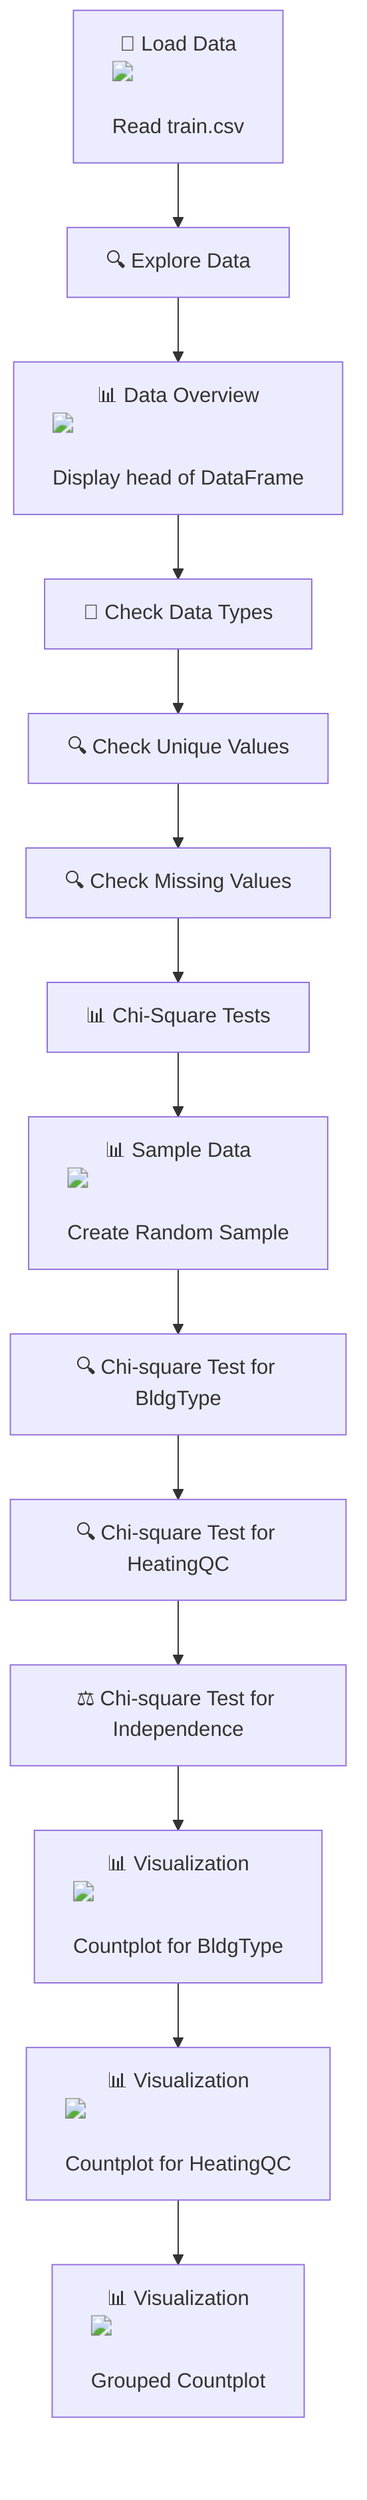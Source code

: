flowchart TD
    A["📁 Load Data <img src='file.svg' /> <br/> Read train.csv"] --> B["🔍 Explore Data"]
    B --> C["📊 Data Overview <img src='table.svg' /> <br/> Display head of DataFrame"]
    C --> D["🧪 Check Data Types"]
    D --> E["🔍 Check Unique Values"]
    E --> F["🔍 Check Missing Values"]
    F --> G["📊 Chi-Square Tests"]
    G --> H["📊 Sample Data <img src='table.svg' /> <br/> Create Random Sample"]
    H --> I["🔍 Chi-square Test for BldgType"]
    I --> J["🔍 Chi-square Test for HeatingQC"]
    J --> K["⚖️ Chi-square Test for Independence"]
    K --> L["📊 Visualization <img src='barplot_template.svg' /> <br/> Countplot for BldgType"]
    L --> M["📊 Visualization <img src='barplot_template.svg' /> <br/> Countplot for HeatingQC"]
    M --> N["📊 Visualization <img src='barplot_template.svg' /> <br/> Grouped Countplot"]